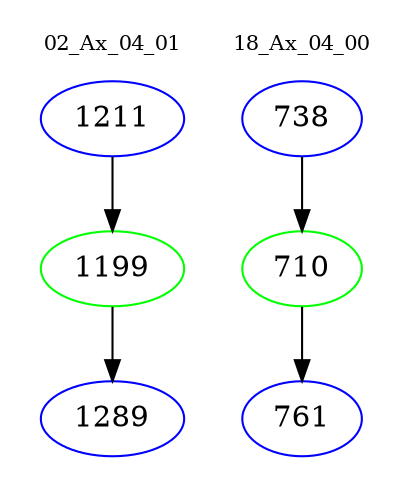 digraph{
subgraph cluster_0 {
color = white
label = "02_Ax_04_01";
fontsize=10;
T0_1211 [label="1211", color="blue"]
T0_1211 -> T0_1199 [color="black"]
T0_1199 [label="1199", color="green"]
T0_1199 -> T0_1289 [color="black"]
T0_1289 [label="1289", color="blue"]
}
subgraph cluster_1 {
color = white
label = "18_Ax_04_00";
fontsize=10;
T1_738 [label="738", color="blue"]
T1_738 -> T1_710 [color="black"]
T1_710 [label="710", color="green"]
T1_710 -> T1_761 [color="black"]
T1_761 [label="761", color="blue"]
}
}
